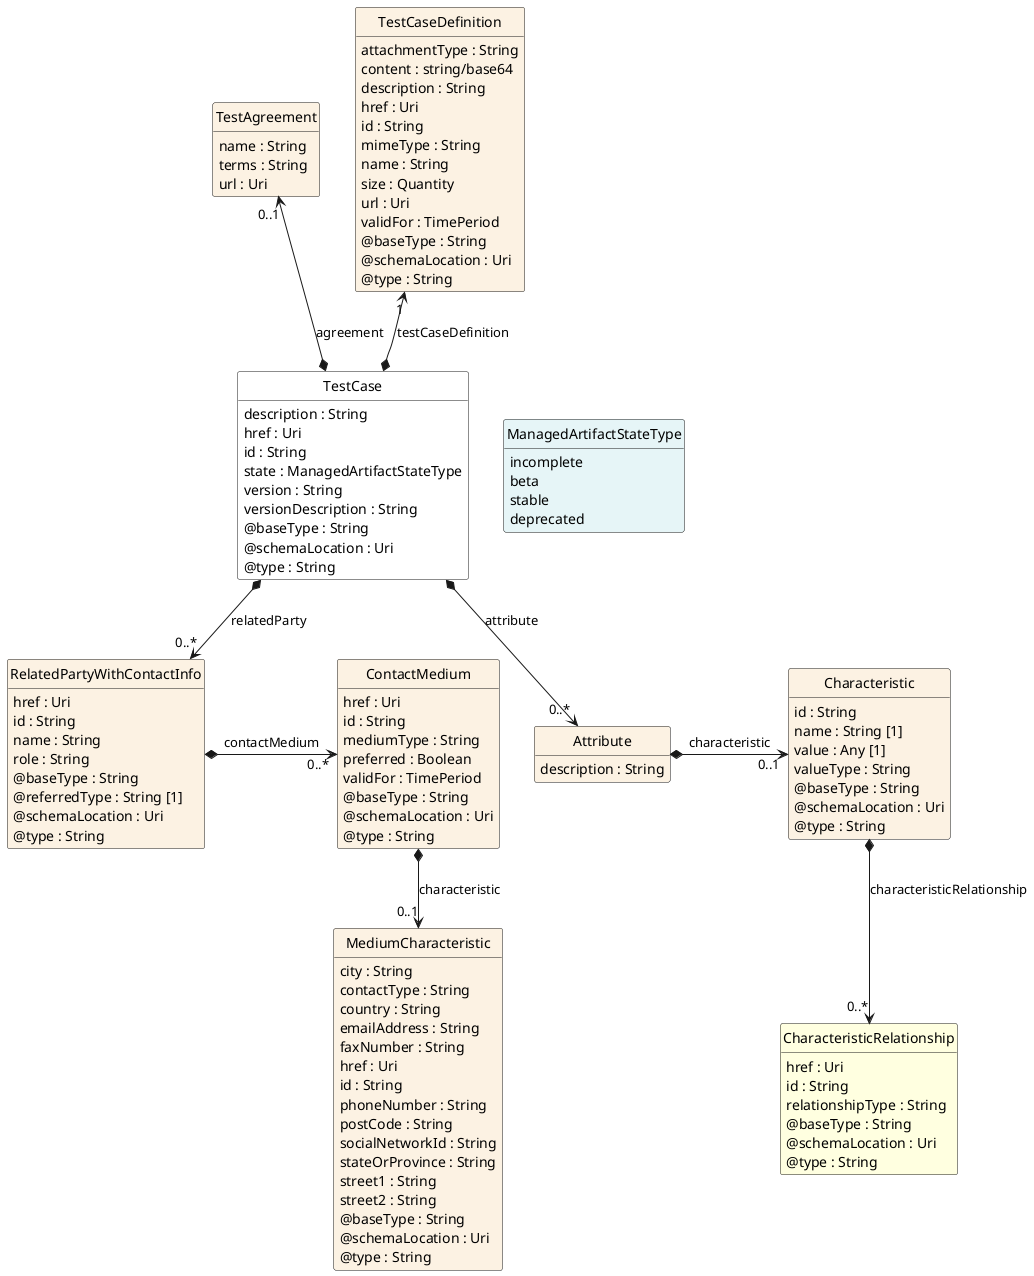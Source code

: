 @startuml
hide circle
hide methods
hide stereotype
show <<Enumeration>> stereotype
skinparam class {
   BackgroundColor<<Enumeration>> #E6F5F7
   BackgroundColor<<Ref>> #FFFFE0
   BackgroundColor<<Pivot>> #FFFFFFF
   BackgroundColor<<SimpleType>> #E2F0DA
   BackgroundColor #FCF2E3
}

class TestCase <<Pivot>> {
    description : String
    href : Uri
    id : String
    state : ManagedArtifactStateType
    version : String
    versionDescription : String
    @baseType : String
    @schemaLocation : Uri
    @type : String
}

class TestAgreement  {
    name : String
    terms : String
    url : Uri
}

class RelatedPartyWithContactInfo  {
    href : Uri
    id : String
    name : String
    role : String
    @baseType : String
    @referredType : String [1]
    @schemaLocation : Uri
    @type : String
}

class ContactMedium  {
    href : Uri
    id : String
    mediumType : String
    preferred : Boolean
    validFor : TimePeriod
    @baseType : String
    @schemaLocation : Uri
    @type : String
}

class MediumCharacteristic  {
    city : String
    contactType : String
    country : String
    emailAddress : String
    faxNumber : String
    href : Uri
    id : String
    phoneNumber : String
    postCode : String
    socialNetworkId : String
    stateOrProvince : String
    street1 : String
    street2 : String
    @baseType : String
    @schemaLocation : Uri
    @type : String
}

class TestCaseDefinition  {
    attachmentType : String
    content : string/base64
    description : String
    href : Uri
    id : String
    mimeType : String
    name : String
    size : Quantity
    url : Uri
    validFor : TimePeriod
    @baseType : String
    @schemaLocation : Uri
    @type : String
}

class Attribute  {
    description : String
}

class Characteristic  {
    id : String
    name : String [1]
    value : Any [1]
    valueType : String
    @baseType : String
    @schemaLocation : Uri
    @type : String
}

class CharacteristicRelationship  <<Ref>> {
    href : Uri
    id : String
    relationshipType : String
    @baseType : String
    @schemaLocation : Uri
    @type : String
}

class ManagedArtifactStateType <<Enumeration>> {
    incomplete
    beta
    stable
    deprecated
}

TestCase -right[hidden]-> ManagedArtifactStateType

TestAgreement "0..1" <--* TestCase : agreement

TestCaseDefinition "1" <--* TestCase : testCaseDefinition

TestCase *-->  "0..*" Attribute : attribute

TestCase *-->  "0..*" RelatedPartyWithContactInfo : relatedParty

RelatedPartyWithContactInfo *-right-> "0..*" ContactMedium : contactMedium

ContactMedium *-->  "0..1" MediumCharacteristic : characteristic

Attribute *-right-> "0..1" Characteristic : characteristic

Characteristic *-->  "0..*" CharacteristicRelationship : characteristicRelationship

@enduml